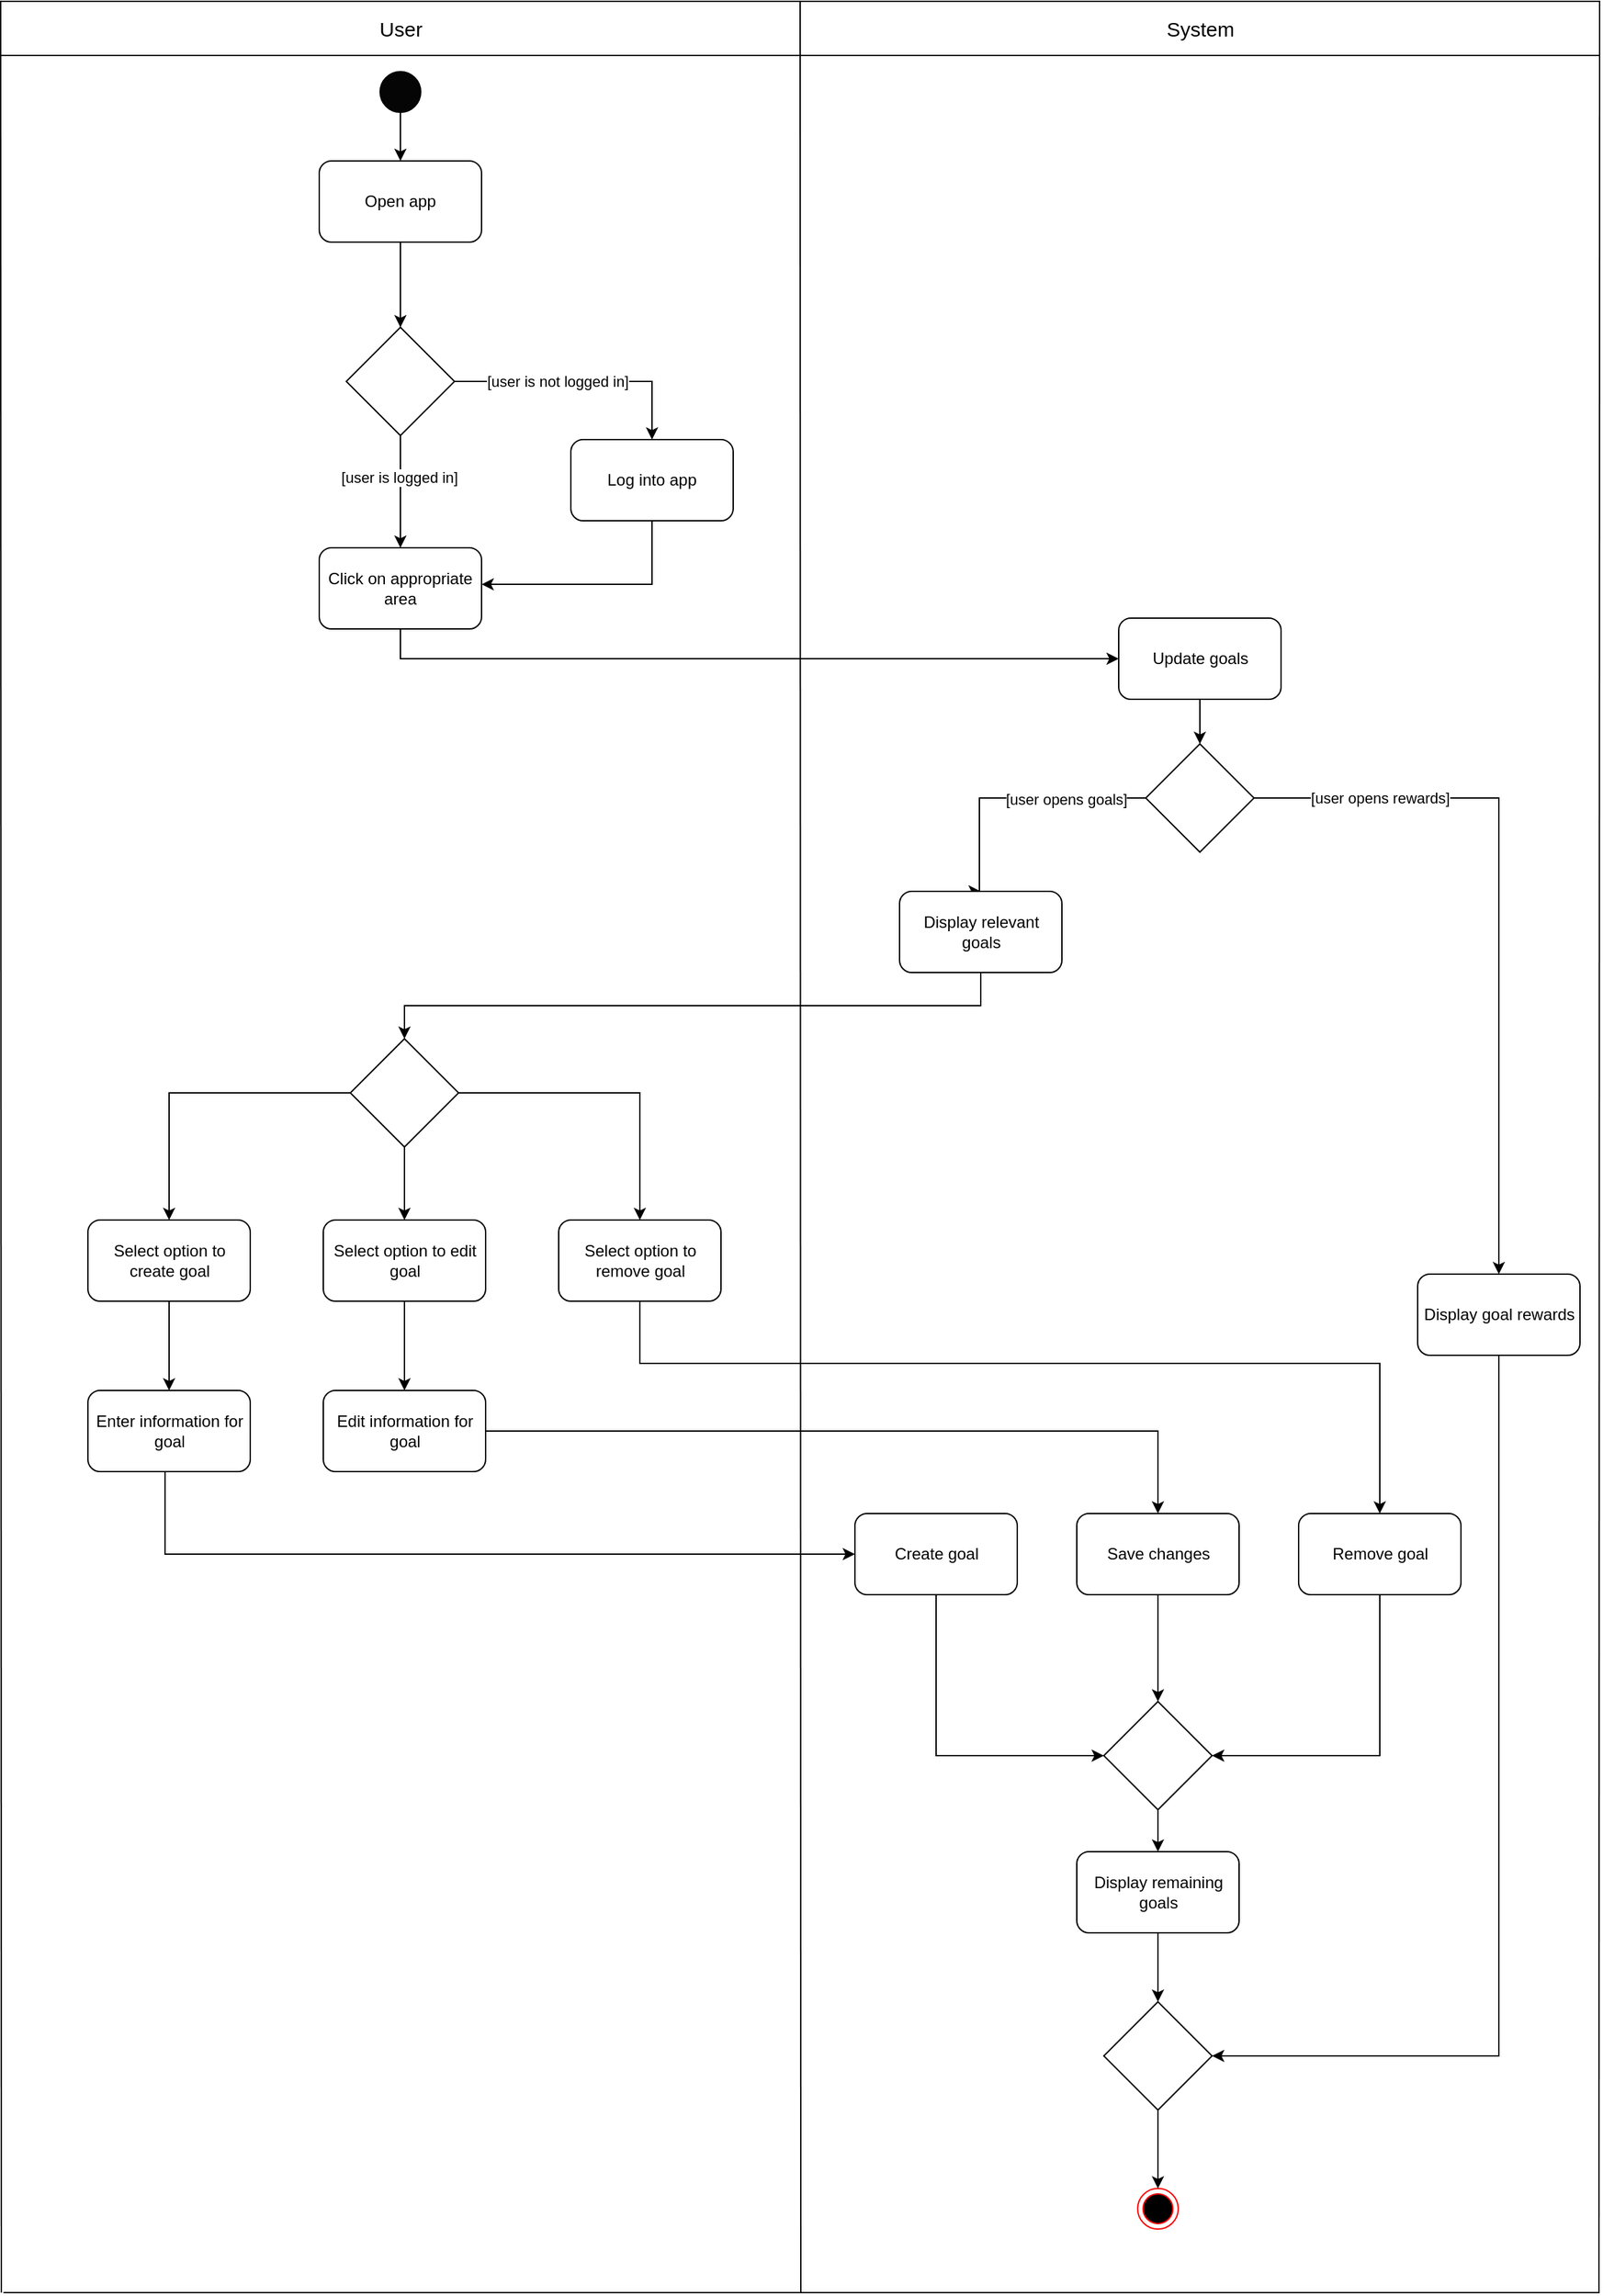 <mxfile version="20.4.0" type="github">
  <diagram id="QUWLHqUXrnmNoyzQJEGA" name="Page-1">
    <mxGraphModel dx="3555" dy="2285" grid="0" gridSize="10" guides="1" tooltips="1" connect="1" arrows="1" fold="1" page="0" pageScale="1" pageWidth="827" pageHeight="1169" math="0" shadow="0">
      <root>
        <mxCell id="0" />
        <mxCell id="1" parent="0" />
        <mxCell id="v6WbEAY-MrD24lhqeNnE-1" value="" style="edgeStyle=orthogonalEdgeStyle;rounded=0;orthogonalLoop=1;jettySize=auto;html=1;" parent="1" source="v6WbEAY-MrD24lhqeNnE-2" target="v6WbEAY-MrD24lhqeNnE-5" edge="1">
          <mxGeometry relative="1" as="geometry" />
        </mxCell>
        <mxCell id="v6WbEAY-MrD24lhqeNnE-2" value="" style="ellipse;whiteSpace=wrap;html=1;direction=east;fillColor=#050505;" parent="1" vertex="1">
          <mxGeometry x="394" y="-122" width="30" height="30" as="geometry" />
        </mxCell>
        <mxCell id="v6WbEAY-MrD24lhqeNnE-3" value="" style="edgeStyle=orthogonalEdgeStyle;rounded=0;orthogonalLoop=1;jettySize=auto;html=1;exitX=0.5;exitY=1;exitDx=0;exitDy=0;" parent="1" source="gHpiwdGwh8BtWk1N6DrY-1" target="v6WbEAY-MrD24lhqeNnE-7" edge="1">
          <mxGeometry relative="1" as="geometry" />
        </mxCell>
        <mxCell id="v6WbEAY-MrD24lhqeNnE-4" value="[user is logged in]" style="edgeLabel;html=1;align=center;verticalAlign=middle;resizable=0;points=[];" parent="v6WbEAY-MrD24lhqeNnE-3" vertex="1" connectable="0">
          <mxGeometry x="-0.25" y="-1" relative="1" as="geometry">
            <mxPoint as="offset" />
          </mxGeometry>
        </mxCell>
        <mxCell id="gHpiwdGwh8BtWk1N6DrY-2" style="edgeStyle=orthogonalEdgeStyle;rounded=0;orthogonalLoop=1;jettySize=auto;html=1;exitX=0.5;exitY=1;exitDx=0;exitDy=0;entryX=0.5;entryY=0;entryDx=0;entryDy=0;" edge="1" parent="1" source="v6WbEAY-MrD24lhqeNnE-5" target="gHpiwdGwh8BtWk1N6DrY-1">
          <mxGeometry relative="1" as="geometry" />
        </mxCell>
        <mxCell id="v6WbEAY-MrD24lhqeNnE-5" value="Open app" style="rounded=1;whiteSpace=wrap;html=1;fillColor=#FFFFFF;" parent="1" vertex="1">
          <mxGeometry x="349" y="-56" width="120" height="60" as="geometry" />
        </mxCell>
        <mxCell id="v6WbEAY-MrD24lhqeNnE-27" style="edgeStyle=orthogonalEdgeStyle;rounded=0;orthogonalLoop=1;jettySize=auto;html=1;entryX=0.5;entryY=0;entryDx=0;entryDy=0;exitX=0;exitY=0.5;exitDx=0;exitDy=0;" parent="1" source="gHpiwdGwh8BtWk1N6DrY-3" target="v6WbEAY-MrD24lhqeNnE-9" edge="1">
          <mxGeometry relative="1" as="geometry">
            <Array as="points">
              <mxPoint x="837" y="415" />
            </Array>
            <mxPoint x="884" y="341" as="sourcePoint" />
          </mxGeometry>
        </mxCell>
        <mxCell id="gmOxqoZvCZuzYblSiJEM-4" value="[user opens goals]" style="edgeLabel;html=1;align=center;verticalAlign=middle;resizable=0;points=[];" parent="v6WbEAY-MrD24lhqeNnE-27" vertex="1" connectable="0">
          <mxGeometry x="0.322" y="1" relative="1" as="geometry">
            <mxPoint x="63" y="-4" as="offset" />
          </mxGeometry>
        </mxCell>
        <mxCell id="gmOxqoZvCZuzYblSiJEM-3" style="edgeStyle=orthogonalEdgeStyle;rounded=0;orthogonalLoop=1;jettySize=auto;html=1;entryX=0.5;entryY=0;entryDx=0;entryDy=0;exitX=1;exitY=0.5;exitDx=0;exitDy=0;" parent="1" source="gHpiwdGwh8BtWk1N6DrY-3" target="gmOxqoZvCZuzYblSiJEM-2" edge="1">
          <mxGeometry relative="1" as="geometry">
            <mxPoint x="906" y="396" as="sourcePoint" />
            <mxPoint x="739" y="469" as="targetPoint" />
            <Array as="points">
              <mxPoint x="1221" y="415" />
            </Array>
          </mxGeometry>
        </mxCell>
        <mxCell id="gmOxqoZvCZuzYblSiJEM-8" value="[user opens rewards]" style="edgeLabel;html=1;align=center;verticalAlign=middle;resizable=0;points=[];" parent="gmOxqoZvCZuzYblSiJEM-3" vertex="1" connectable="0">
          <mxGeometry x="-0.434" relative="1" as="geometry">
            <mxPoint x="-58" as="offset" />
          </mxGeometry>
        </mxCell>
        <mxCell id="gmOxqoZvCZuzYblSiJEM-10" style="edgeStyle=orthogonalEdgeStyle;rounded=0;orthogonalLoop=1;jettySize=auto;html=1;entryX=0;entryY=0.5;entryDx=0;entryDy=0;exitX=0.5;exitY=1;exitDx=0;exitDy=0;" parent="1" source="v6WbEAY-MrD24lhqeNnE-7" target="gmOxqoZvCZuzYblSiJEM-9" edge="1">
          <mxGeometry relative="1" as="geometry" />
        </mxCell>
        <mxCell id="v6WbEAY-MrD24lhqeNnE-7" value="Click on appropriate area" style="rounded=1;whiteSpace=wrap;html=1;fillColor=#FFFFFF;" parent="1" vertex="1">
          <mxGeometry x="349" y="230" width="120" height="60" as="geometry" />
        </mxCell>
        <mxCell id="v6WbEAY-MrD24lhqeNnE-26" value="" style="edgeStyle=orthogonalEdgeStyle;rounded=0;orthogonalLoop=1;jettySize=auto;html=1;exitX=0.5;exitY=1;exitDx=0;exitDy=0;" parent="1" source="gHpiwdGwh8BtWk1N6DrY-12" target="v6WbEAY-MrD24lhqeNnE-25" edge="1">
          <mxGeometry relative="1" as="geometry">
            <mxPoint x="417" y="666" as="sourcePoint" />
          </mxGeometry>
        </mxCell>
        <mxCell id="v6WbEAY-MrD24lhqeNnE-30" style="edgeStyle=orthogonalEdgeStyle;rounded=0;orthogonalLoop=1;jettySize=auto;html=1;entryX=0.5;entryY=0;entryDx=0;entryDy=0;exitX=1;exitY=0.5;exitDx=0;exitDy=0;" parent="1" source="gHpiwdGwh8BtWk1N6DrY-12" target="v6WbEAY-MrD24lhqeNnE-29" edge="1">
          <mxGeometry relative="1" as="geometry">
            <mxPoint x="588" y="663" as="targetPoint" />
            <mxPoint x="586" y="652" as="sourcePoint" />
          </mxGeometry>
        </mxCell>
        <mxCell id="v6WbEAY-MrD24lhqeNnE-31" style="edgeStyle=orthogonalEdgeStyle;rounded=0;orthogonalLoop=1;jettySize=auto;html=1;entryX=0.5;entryY=0;entryDx=0;entryDy=0;exitX=0;exitY=0.5;exitDx=0;exitDy=0;" parent="1" source="gHpiwdGwh8BtWk1N6DrY-12" target="v6WbEAY-MrD24lhqeNnE-28" edge="1">
          <mxGeometry relative="1" as="geometry">
            <mxPoint x="297" y="645" as="sourcePoint" />
          </mxGeometry>
        </mxCell>
        <mxCell id="gHpiwdGwh8BtWk1N6DrY-13" style="edgeStyle=orthogonalEdgeStyle;rounded=0;orthogonalLoop=1;jettySize=auto;html=1;exitX=0.5;exitY=1;exitDx=0;exitDy=0;entryX=0.5;entryY=0;entryDx=0;entryDy=0;" edge="1" parent="1" source="v6WbEAY-MrD24lhqeNnE-9" target="gHpiwdGwh8BtWk1N6DrY-12">
          <mxGeometry relative="1" as="geometry" />
        </mxCell>
        <mxCell id="v6WbEAY-MrD24lhqeNnE-9" value="Display relevant goals" style="rounded=1;whiteSpace=wrap;html=1;fillColor=#FFFFFF;spacingLeft=1;" parent="1" vertex="1">
          <mxGeometry x="778" y="484" width="120" height="60" as="geometry" />
        </mxCell>
        <mxCell id="gHpiwdGwh8BtWk1N6DrY-19" style="edgeStyle=orthogonalEdgeStyle;rounded=0;orthogonalLoop=1;jettySize=auto;html=1;exitX=0.5;exitY=1;exitDx=0;exitDy=0;entryX=0.5;entryY=0;entryDx=0;entryDy=0;" edge="1" parent="1" source="v6WbEAY-MrD24lhqeNnE-25" target="v6WbEAY-MrD24lhqeNnE-34">
          <mxGeometry relative="1" as="geometry" />
        </mxCell>
        <mxCell id="v6WbEAY-MrD24lhqeNnE-25" value="Select option to edit goal" style="rounded=1;whiteSpace=wrap;html=1;fillColor=#FFFFFF;spacingLeft=1;" parent="1" vertex="1">
          <mxGeometry x="352" y="727" width="120" height="60" as="geometry" />
        </mxCell>
        <mxCell id="v6WbEAY-MrD24lhqeNnE-33" value="" style="edgeStyle=orthogonalEdgeStyle;rounded=0;orthogonalLoop=1;jettySize=auto;html=1;" parent="1" source="v6WbEAY-MrD24lhqeNnE-28" target="v6WbEAY-MrD24lhqeNnE-32" edge="1">
          <mxGeometry relative="1" as="geometry" />
        </mxCell>
        <mxCell id="v6WbEAY-MrD24lhqeNnE-28" value="Select option to create goal" style="rounded=1;whiteSpace=wrap;html=1;fillColor=#FFFFFF;spacingLeft=1;" parent="1" vertex="1">
          <mxGeometry x="178" y="727" width="120" height="60" as="geometry" />
        </mxCell>
        <mxCell id="gHpiwdGwh8BtWk1N6DrY-28" style="edgeStyle=orthogonalEdgeStyle;rounded=0;orthogonalLoop=1;jettySize=auto;html=1;exitX=0.5;exitY=1;exitDx=0;exitDy=0;entryX=0.5;entryY=0;entryDx=0;entryDy=0;" edge="1" parent="1" source="v6WbEAY-MrD24lhqeNnE-29" target="gHpiwdGwh8BtWk1N6DrY-10">
          <mxGeometry relative="1" as="geometry">
            <Array as="points">
              <mxPoint x="586" y="833" />
              <mxPoint x="1133" y="833" />
            </Array>
          </mxGeometry>
        </mxCell>
        <mxCell id="v6WbEAY-MrD24lhqeNnE-29" value="Select option to remove goal" style="rounded=1;whiteSpace=wrap;html=1;fillColor=#FFFFFF;spacingLeft=1;" parent="1" vertex="1">
          <mxGeometry x="526" y="727" width="120" height="60" as="geometry" />
        </mxCell>
        <mxCell id="v6WbEAY-MrD24lhqeNnE-41" value="" style="edgeStyle=orthogonalEdgeStyle;rounded=0;orthogonalLoop=1;jettySize=auto;html=1;entryX=0;entryY=0.5;entryDx=0;entryDy=0;" parent="1" source="v6WbEAY-MrD24lhqeNnE-32" target="v6WbEAY-MrD24lhqeNnE-40" edge="1">
          <mxGeometry relative="1" as="geometry">
            <Array as="points">
              <mxPoint x="235" y="974" />
            </Array>
          </mxGeometry>
        </mxCell>
        <mxCell id="v6WbEAY-MrD24lhqeNnE-32" value="Enter information for goal" style="rounded=1;whiteSpace=wrap;html=1;fillColor=#FFFFFF;spacingLeft=1;" parent="1" vertex="1">
          <mxGeometry x="178" y="853" width="120" height="60" as="geometry" />
        </mxCell>
        <mxCell id="v6WbEAY-MrD24lhqeNnE-39" value="" style="edgeStyle=orthogonalEdgeStyle;rounded=0;orthogonalLoop=1;jettySize=auto;html=1;" parent="1" source="v6WbEAY-MrD24lhqeNnE-34" target="v6WbEAY-MrD24lhqeNnE-38" edge="1">
          <mxGeometry relative="1" as="geometry" />
        </mxCell>
        <mxCell id="v6WbEAY-MrD24lhqeNnE-34" value="Edit information for goal" style="rounded=1;whiteSpace=wrap;html=1;fillColor=#FFFFFF;spacingLeft=1;" parent="1" vertex="1">
          <mxGeometry x="352" y="853" width="120" height="60" as="geometry" />
        </mxCell>
        <mxCell id="gHpiwdGwh8BtWk1N6DrY-17" style="edgeStyle=orthogonalEdgeStyle;rounded=0;orthogonalLoop=1;jettySize=auto;html=1;exitX=0.5;exitY=1;exitDx=0;exitDy=0;entryX=0.5;entryY=0;entryDx=0;entryDy=0;" edge="1" parent="1" source="v6WbEAY-MrD24lhqeNnE-38" target="gHpiwdGwh8BtWk1N6DrY-14">
          <mxGeometry relative="1" as="geometry" />
        </mxCell>
        <mxCell id="v6WbEAY-MrD24lhqeNnE-38" value="Save changes" style="rounded=1;whiteSpace=wrap;html=1;fillColor=#FFFFFF;spacingLeft=1;" parent="1" vertex="1">
          <mxGeometry x="909" y="944" width="120" height="60" as="geometry" />
        </mxCell>
        <mxCell id="gHpiwdGwh8BtWk1N6DrY-16" style="edgeStyle=orthogonalEdgeStyle;rounded=0;orthogonalLoop=1;jettySize=auto;html=1;exitX=0.5;exitY=1;exitDx=0;exitDy=0;entryX=0;entryY=0.5;entryDx=0;entryDy=0;" edge="1" parent="1" source="v6WbEAY-MrD24lhqeNnE-40" target="gHpiwdGwh8BtWk1N6DrY-14">
          <mxGeometry relative="1" as="geometry" />
        </mxCell>
        <mxCell id="v6WbEAY-MrD24lhqeNnE-40" value="Create goal" style="rounded=1;whiteSpace=wrap;html=1;fillColor=#FFFFFF;spacingLeft=1;" parent="1" vertex="1">
          <mxGeometry x="745" y="944" width="120" height="60" as="geometry" />
        </mxCell>
        <mxCell id="gHpiwdGwh8BtWk1N6DrY-8" style="edgeStyle=orthogonalEdgeStyle;rounded=0;orthogonalLoop=1;jettySize=auto;html=1;exitX=0.5;exitY=1;exitDx=0;exitDy=0;entryX=0.5;entryY=0;entryDx=0;entryDy=0;" edge="1" parent="1" source="v6WbEAY-MrD24lhqeNnE-42" target="gHpiwdGwh8BtWk1N6DrY-6">
          <mxGeometry relative="1" as="geometry" />
        </mxCell>
        <mxCell id="v6WbEAY-MrD24lhqeNnE-42" value="Display remaining goals" style="rounded=1;whiteSpace=wrap;html=1;fillColor=#FFFFFF;spacingLeft=1;" parent="1" vertex="1">
          <mxGeometry x="909" y="1194" width="120" height="60" as="geometry" />
        </mxCell>
        <mxCell id="v6WbEAY-MrD24lhqeNnE-47" style="edgeStyle=orthogonalEdgeStyle;rounded=0;orthogonalLoop=1;jettySize=auto;html=1;entryX=0.5;entryY=0;entryDx=0;entryDy=0;exitX=1;exitY=0.5;exitDx=0;exitDy=0;" parent="1" target="v6WbEAY-MrD24lhqeNnE-50" edge="1" source="gHpiwdGwh8BtWk1N6DrY-1">
          <mxGeometry relative="1" as="geometry">
            <mxPoint x="469" y="120" as="sourcePoint" />
          </mxGeometry>
        </mxCell>
        <mxCell id="v6WbEAY-MrD24lhqeNnE-48" value="[user is not logged in]" style="edgeLabel;html=1;align=center;verticalAlign=middle;resizable=0;points=[];" parent="v6WbEAY-MrD24lhqeNnE-47" vertex="1" connectable="0">
          <mxGeometry x="-0.535" y="-2" relative="1" as="geometry">
            <mxPoint x="32" y="-2" as="offset" />
          </mxGeometry>
        </mxCell>
        <mxCell id="v6WbEAY-MrD24lhqeNnE-49" style="edgeStyle=orthogonalEdgeStyle;rounded=0;orthogonalLoop=1;jettySize=auto;html=1;entryX=1;entryY=0.617;entryDx=0;entryDy=0;entryPerimeter=0;exitX=0.5;exitY=1;exitDx=0;exitDy=0;" parent="1" source="v6WbEAY-MrD24lhqeNnE-50" edge="1">
          <mxGeometry relative="1" as="geometry">
            <mxPoint x="469" y="257.02" as="targetPoint" />
            <Array as="points">
              <mxPoint x="595" y="257" />
            </Array>
          </mxGeometry>
        </mxCell>
        <mxCell id="v6WbEAY-MrD24lhqeNnE-50" value="Log into app" style="rounded=1;whiteSpace=wrap;html=1;fillColor=#FFFFFF;" parent="1" vertex="1">
          <mxGeometry x="535" y="150" width="120" height="60" as="geometry" />
        </mxCell>
        <mxCell id="gHpiwdGwh8BtWk1N6DrY-7" style="edgeStyle=orthogonalEdgeStyle;rounded=0;orthogonalLoop=1;jettySize=auto;html=1;exitX=0.5;exitY=1;exitDx=0;exitDy=0;entryX=1;entryY=0.5;entryDx=0;entryDy=0;" edge="1" parent="1" source="gmOxqoZvCZuzYblSiJEM-2" target="gHpiwdGwh8BtWk1N6DrY-6">
          <mxGeometry relative="1" as="geometry" />
        </mxCell>
        <mxCell id="gmOxqoZvCZuzYblSiJEM-2" value="Display goal rewards" style="rounded=1;whiteSpace=wrap;html=1;fillColor=#FFFFFF;spacingLeft=1;" parent="1" vertex="1">
          <mxGeometry x="1161" y="767" width="120" height="60" as="geometry" />
        </mxCell>
        <mxCell id="gHpiwdGwh8BtWk1N6DrY-4" style="edgeStyle=orthogonalEdgeStyle;rounded=0;orthogonalLoop=1;jettySize=auto;html=1;exitX=0.5;exitY=1;exitDx=0;exitDy=0;entryX=0.5;entryY=0;entryDx=0;entryDy=0;" edge="1" parent="1" source="gmOxqoZvCZuzYblSiJEM-9" target="gHpiwdGwh8BtWk1N6DrY-3">
          <mxGeometry relative="1" as="geometry" />
        </mxCell>
        <mxCell id="gmOxqoZvCZuzYblSiJEM-9" value="Update goals" style="rounded=1;whiteSpace=wrap;html=1;fillColor=#FFFFFF;spacingLeft=1;" parent="1" vertex="1">
          <mxGeometry x="940" y="282" width="120" height="60" as="geometry" />
        </mxCell>
        <mxCell id="GI7SRcwr_hC_9KQXc03E-1" value="" style="ellipse;html=1;shape=endState;fillColor=#000000;strokeColor=#ff0000;" parent="1" vertex="1">
          <mxGeometry x="954" y="1443" width="30" height="30" as="geometry" />
        </mxCell>
        <mxCell id="gHpiwdGwh8BtWk1N6DrY-1" value="" style="rhombus;whiteSpace=wrap;html=1;" vertex="1" parent="1">
          <mxGeometry x="369" y="67" width="80" height="80" as="geometry" />
        </mxCell>
        <mxCell id="gHpiwdGwh8BtWk1N6DrY-3" value="" style="rhombus;whiteSpace=wrap;html=1;" vertex="1" parent="1">
          <mxGeometry x="960" y="375" width="80" height="80" as="geometry" />
        </mxCell>
        <mxCell id="gHpiwdGwh8BtWk1N6DrY-9" style="edgeStyle=orthogonalEdgeStyle;rounded=0;orthogonalLoop=1;jettySize=auto;html=1;exitX=0.5;exitY=1;exitDx=0;exitDy=0;entryX=0.5;entryY=0;entryDx=0;entryDy=0;" edge="1" parent="1" source="gHpiwdGwh8BtWk1N6DrY-6" target="GI7SRcwr_hC_9KQXc03E-1">
          <mxGeometry relative="1" as="geometry" />
        </mxCell>
        <mxCell id="gHpiwdGwh8BtWk1N6DrY-6" value="" style="rhombus;whiteSpace=wrap;html=1;" vertex="1" parent="1">
          <mxGeometry x="929" y="1305" width="80" height="80" as="geometry" />
        </mxCell>
        <mxCell id="gHpiwdGwh8BtWk1N6DrY-18" style="edgeStyle=orthogonalEdgeStyle;rounded=0;orthogonalLoop=1;jettySize=auto;html=1;exitX=0.5;exitY=1;exitDx=0;exitDy=0;entryX=1;entryY=0.5;entryDx=0;entryDy=0;" edge="1" parent="1" source="gHpiwdGwh8BtWk1N6DrY-10" target="gHpiwdGwh8BtWk1N6DrY-14">
          <mxGeometry relative="1" as="geometry" />
        </mxCell>
        <mxCell id="gHpiwdGwh8BtWk1N6DrY-10" value="Remove goal" style="rounded=1;whiteSpace=wrap;html=1;fillColor=#FFFFFF;spacingLeft=1;" vertex="1" parent="1">
          <mxGeometry x="1073" y="944" width="120" height="60" as="geometry" />
        </mxCell>
        <mxCell id="gHpiwdGwh8BtWk1N6DrY-12" value="" style="rhombus;whiteSpace=wrap;html=1;" vertex="1" parent="1">
          <mxGeometry x="372" y="593" width="80" height="80" as="geometry" />
        </mxCell>
        <mxCell id="gHpiwdGwh8BtWk1N6DrY-15" style="edgeStyle=orthogonalEdgeStyle;rounded=0;orthogonalLoop=1;jettySize=auto;html=1;exitX=0.5;exitY=1;exitDx=0;exitDy=0;entryX=0.5;entryY=0;entryDx=0;entryDy=0;" edge="1" parent="1" source="gHpiwdGwh8BtWk1N6DrY-14" target="v6WbEAY-MrD24lhqeNnE-42">
          <mxGeometry relative="1" as="geometry" />
        </mxCell>
        <mxCell id="gHpiwdGwh8BtWk1N6DrY-14" value="" style="rhombus;whiteSpace=wrap;html=1;" vertex="1" parent="1">
          <mxGeometry x="929" y="1083" width="80" height="80" as="geometry" />
        </mxCell>
        <mxCell id="gHpiwdGwh8BtWk1N6DrY-20" value="" style="endArrow=none;html=1;rounded=0;" edge="1" parent="1">
          <mxGeometry width="50" height="50" relative="1" as="geometry">
            <mxPoint x="114" y="1520" as="sourcePoint" />
            <mxPoint x="113.5" y="-134" as="targetPoint" />
          </mxGeometry>
        </mxCell>
        <mxCell id="gHpiwdGwh8BtWk1N6DrY-21" value="" style="endArrow=none;html=1;rounded=0;" edge="1" parent="1">
          <mxGeometry width="50" height="50" relative="1" as="geometry">
            <mxPoint x="705" y="1520" as="sourcePoint" />
            <mxPoint x="704.5" y="-134" as="targetPoint" />
          </mxGeometry>
        </mxCell>
        <mxCell id="gHpiwdGwh8BtWk1N6DrY-22" value="" style="endArrow=none;html=1;rounded=0;" edge="1" parent="1">
          <mxGeometry width="50" height="50" relative="1" as="geometry">
            <mxPoint x="1295" y="1520" as="sourcePoint" />
            <mxPoint x="1295.5" y="-134" as="targetPoint" />
          </mxGeometry>
        </mxCell>
        <mxCell id="gHpiwdGwh8BtWk1N6DrY-23" value="User" style="text;html=1;strokeColor=default;fillColor=none;align=center;verticalAlign=middle;whiteSpace=wrap;rounded=0;fontSize=15;" vertex="1" parent="1">
          <mxGeometry x="113.5" y="-174" width="591" height="40" as="geometry" />
        </mxCell>
        <mxCell id="gHpiwdGwh8BtWk1N6DrY-26" value="System" style="text;html=1;strokeColor=default;fillColor=none;align=center;verticalAlign=middle;whiteSpace=wrap;rounded=0;fontSize=15;" vertex="1" parent="1">
          <mxGeometry x="704.5" y="-174" width="591" height="40" as="geometry" />
        </mxCell>
        <mxCell id="gHpiwdGwh8BtWk1N6DrY-29" value="" style="endArrow=none;html=1;rounded=0;" edge="1" parent="1">
          <mxGeometry width="50" height="50" relative="1" as="geometry">
            <mxPoint x="115.5" y="1520" as="sourcePoint" />
            <mxPoint x="1295.5" y="1520" as="targetPoint" />
          </mxGeometry>
        </mxCell>
      </root>
    </mxGraphModel>
  </diagram>
</mxfile>
